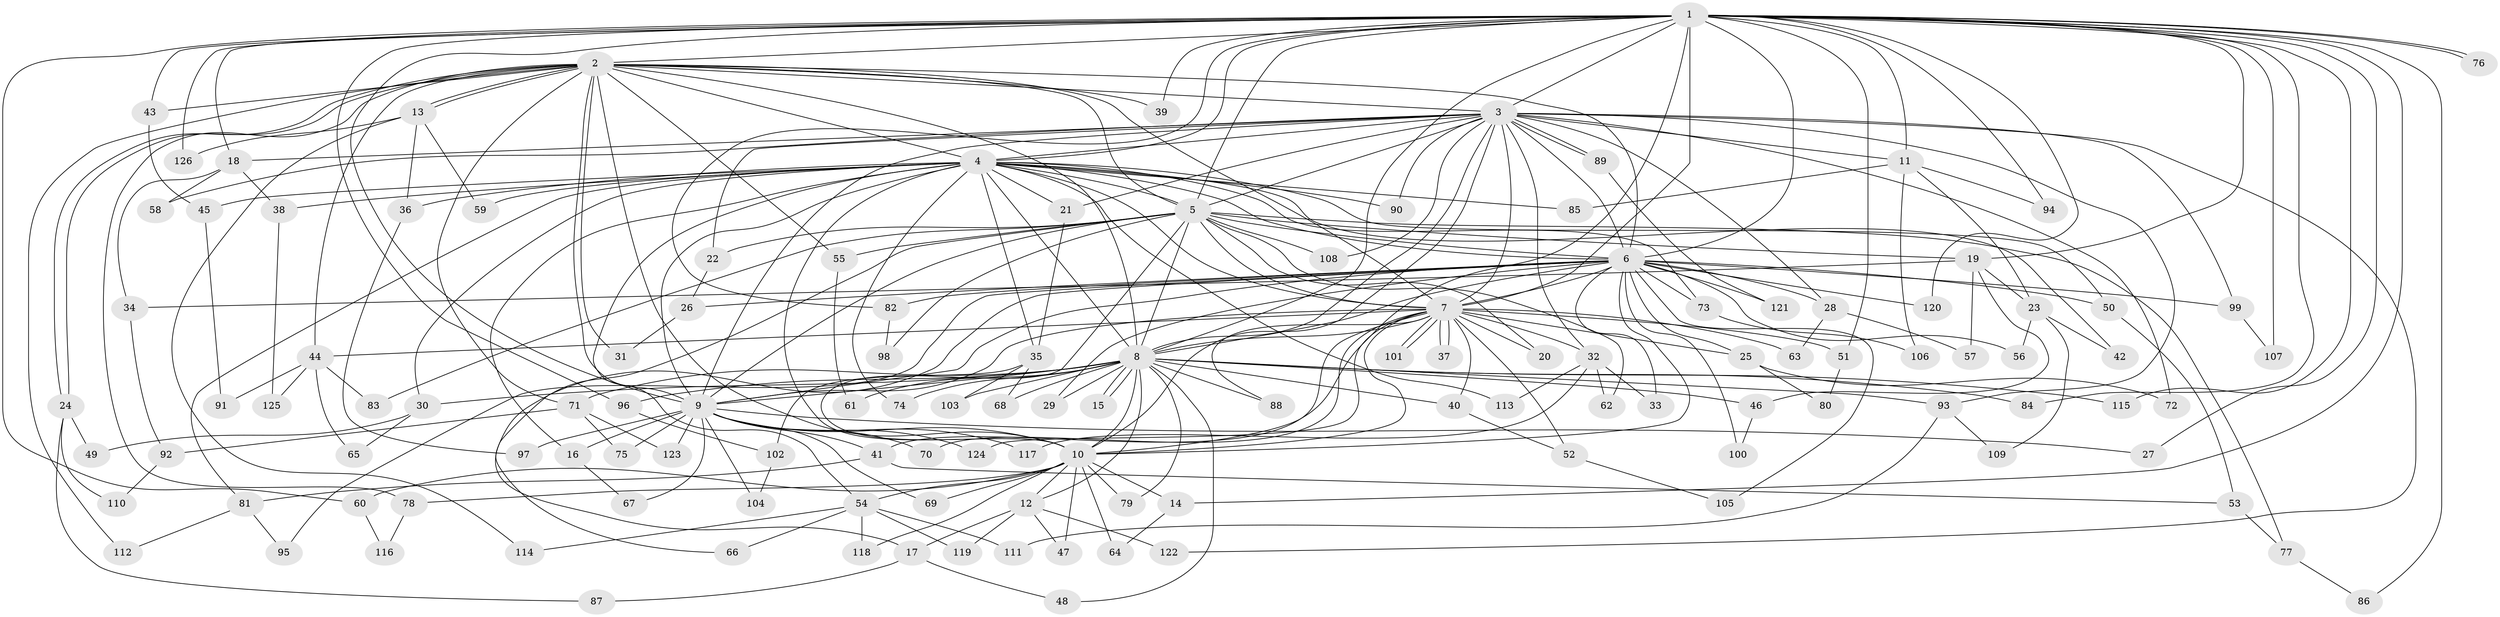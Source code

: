 // Generated by graph-tools (version 1.1) at 2025/01/03/09/25 03:01:19]
// undirected, 126 vertices, 277 edges
graph export_dot {
graph [start="1"]
  node [color=gray90,style=filled];
  1;
  2;
  3;
  4;
  5;
  6;
  7;
  8;
  9;
  10;
  11;
  12;
  13;
  14;
  15;
  16;
  17;
  18;
  19;
  20;
  21;
  22;
  23;
  24;
  25;
  26;
  27;
  28;
  29;
  30;
  31;
  32;
  33;
  34;
  35;
  36;
  37;
  38;
  39;
  40;
  41;
  42;
  43;
  44;
  45;
  46;
  47;
  48;
  49;
  50;
  51;
  52;
  53;
  54;
  55;
  56;
  57;
  58;
  59;
  60;
  61;
  62;
  63;
  64;
  65;
  66;
  67;
  68;
  69;
  70;
  71;
  72;
  73;
  74;
  75;
  76;
  77;
  78;
  79;
  80;
  81;
  82;
  83;
  84;
  85;
  86;
  87;
  88;
  89;
  90;
  91;
  92;
  93;
  94;
  95;
  96;
  97;
  98;
  99;
  100;
  101;
  102;
  103;
  104;
  105;
  106;
  107;
  108;
  109;
  110;
  111;
  112;
  113;
  114;
  115;
  116;
  117;
  118;
  119;
  120;
  121;
  122;
  123;
  124;
  125;
  126;
  1 -- 2;
  1 -- 3;
  1 -- 4;
  1 -- 5;
  1 -- 6;
  1 -- 7;
  1 -- 8;
  1 -- 9;
  1 -- 10;
  1 -- 11;
  1 -- 14;
  1 -- 18;
  1 -- 19;
  1 -- 27;
  1 -- 39;
  1 -- 43;
  1 -- 51;
  1 -- 60;
  1 -- 76;
  1 -- 76;
  1 -- 82;
  1 -- 84;
  1 -- 86;
  1 -- 94;
  1 -- 96;
  1 -- 107;
  1 -- 115;
  1 -- 120;
  1 -- 126;
  2 -- 3;
  2 -- 4;
  2 -- 5;
  2 -- 6;
  2 -- 7;
  2 -- 8;
  2 -- 9;
  2 -- 10;
  2 -- 13;
  2 -- 13;
  2 -- 24;
  2 -- 24;
  2 -- 31;
  2 -- 39;
  2 -- 43;
  2 -- 44;
  2 -- 55;
  2 -- 71;
  2 -- 78;
  2 -- 112;
  3 -- 4;
  3 -- 5;
  3 -- 6;
  3 -- 7;
  3 -- 8;
  3 -- 9;
  3 -- 10;
  3 -- 11;
  3 -- 18;
  3 -- 21;
  3 -- 22;
  3 -- 28;
  3 -- 32;
  3 -- 58;
  3 -- 72;
  3 -- 89;
  3 -- 89;
  3 -- 90;
  3 -- 93;
  3 -- 99;
  3 -- 108;
  3 -- 122;
  4 -- 5;
  4 -- 6;
  4 -- 7;
  4 -- 8;
  4 -- 9;
  4 -- 10;
  4 -- 16;
  4 -- 21;
  4 -- 30;
  4 -- 35;
  4 -- 36;
  4 -- 38;
  4 -- 42;
  4 -- 45;
  4 -- 50;
  4 -- 54;
  4 -- 59;
  4 -- 73;
  4 -- 74;
  4 -- 81;
  4 -- 85;
  4 -- 90;
  4 -- 113;
  5 -- 6;
  5 -- 7;
  5 -- 8;
  5 -- 9;
  5 -- 10;
  5 -- 17;
  5 -- 19;
  5 -- 20;
  5 -- 22;
  5 -- 55;
  5 -- 62;
  5 -- 77;
  5 -- 83;
  5 -- 98;
  5 -- 108;
  6 -- 7;
  6 -- 8;
  6 -- 9;
  6 -- 10;
  6 -- 25;
  6 -- 26;
  6 -- 28;
  6 -- 29;
  6 -- 33;
  6 -- 50;
  6 -- 56;
  6 -- 66;
  6 -- 73;
  6 -- 82;
  6 -- 95;
  6 -- 99;
  6 -- 100;
  6 -- 105;
  6 -- 120;
  6 -- 121;
  7 -- 8;
  7 -- 9;
  7 -- 10;
  7 -- 20;
  7 -- 25;
  7 -- 32;
  7 -- 37;
  7 -- 37;
  7 -- 40;
  7 -- 41;
  7 -- 44;
  7 -- 51;
  7 -- 52;
  7 -- 63;
  7 -- 70;
  7 -- 88;
  7 -- 101;
  7 -- 101;
  7 -- 124;
  8 -- 9;
  8 -- 10;
  8 -- 12;
  8 -- 15;
  8 -- 15;
  8 -- 29;
  8 -- 30;
  8 -- 40;
  8 -- 46;
  8 -- 48;
  8 -- 61;
  8 -- 68;
  8 -- 71;
  8 -- 74;
  8 -- 79;
  8 -- 84;
  8 -- 88;
  8 -- 93;
  8 -- 96;
  8 -- 103;
  8 -- 115;
  9 -- 10;
  9 -- 16;
  9 -- 27;
  9 -- 41;
  9 -- 67;
  9 -- 69;
  9 -- 70;
  9 -- 75;
  9 -- 97;
  9 -- 104;
  9 -- 117;
  9 -- 123;
  9 -- 124;
  10 -- 12;
  10 -- 14;
  10 -- 47;
  10 -- 54;
  10 -- 60;
  10 -- 64;
  10 -- 69;
  10 -- 78;
  10 -- 79;
  10 -- 118;
  11 -- 23;
  11 -- 85;
  11 -- 94;
  11 -- 106;
  12 -- 17;
  12 -- 47;
  12 -- 119;
  12 -- 122;
  13 -- 36;
  13 -- 59;
  13 -- 114;
  13 -- 126;
  14 -- 64;
  16 -- 67;
  17 -- 48;
  17 -- 87;
  18 -- 34;
  18 -- 38;
  18 -- 58;
  19 -- 23;
  19 -- 34;
  19 -- 46;
  19 -- 57;
  21 -- 35;
  22 -- 26;
  23 -- 42;
  23 -- 56;
  23 -- 109;
  24 -- 49;
  24 -- 87;
  24 -- 110;
  25 -- 72;
  25 -- 80;
  26 -- 31;
  28 -- 57;
  28 -- 63;
  30 -- 49;
  30 -- 65;
  32 -- 33;
  32 -- 62;
  32 -- 113;
  32 -- 117;
  34 -- 92;
  35 -- 68;
  35 -- 102;
  35 -- 103;
  36 -- 97;
  38 -- 125;
  40 -- 52;
  41 -- 53;
  41 -- 81;
  43 -- 45;
  44 -- 65;
  44 -- 83;
  44 -- 91;
  44 -- 125;
  45 -- 91;
  46 -- 100;
  50 -- 53;
  51 -- 80;
  52 -- 105;
  53 -- 77;
  54 -- 66;
  54 -- 111;
  54 -- 114;
  54 -- 118;
  54 -- 119;
  55 -- 61;
  60 -- 116;
  71 -- 75;
  71 -- 92;
  71 -- 123;
  73 -- 106;
  77 -- 86;
  78 -- 116;
  81 -- 95;
  81 -- 112;
  82 -- 98;
  89 -- 121;
  92 -- 110;
  93 -- 109;
  93 -- 111;
  96 -- 102;
  99 -- 107;
  102 -- 104;
}
